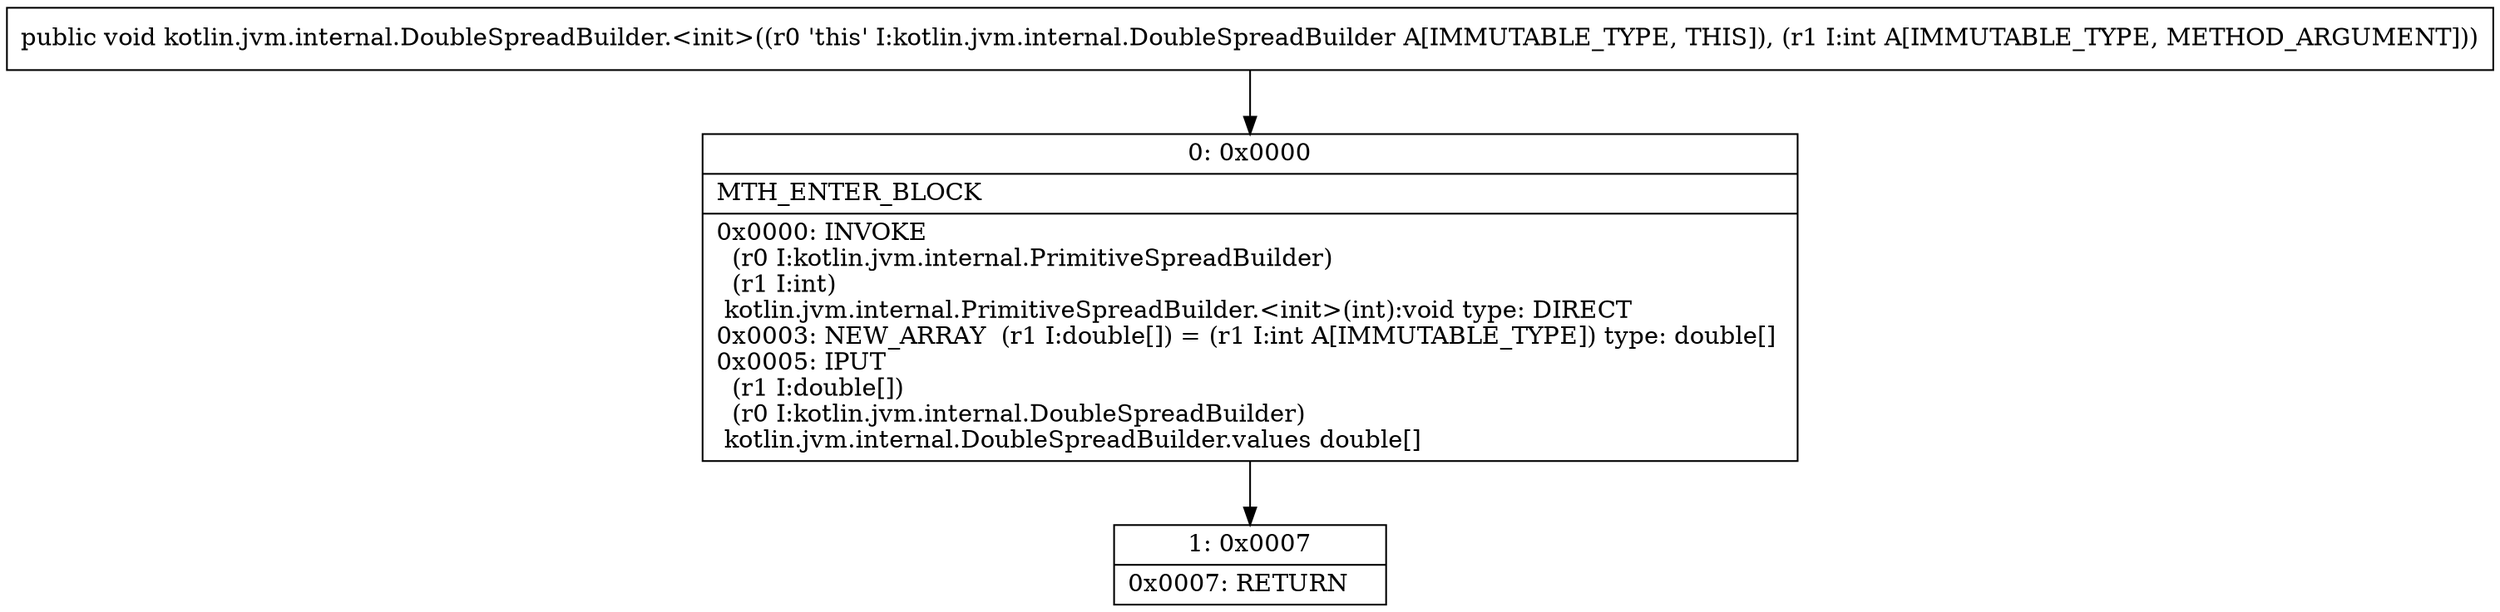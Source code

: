 digraph "CFG forkotlin.jvm.internal.DoubleSpreadBuilder.\<init\>(I)V" {
Node_0 [shape=record,label="{0\:\ 0x0000|MTH_ENTER_BLOCK\l|0x0000: INVOKE  \l  (r0 I:kotlin.jvm.internal.PrimitiveSpreadBuilder)\l  (r1 I:int)\l kotlin.jvm.internal.PrimitiveSpreadBuilder.\<init\>(int):void type: DIRECT \l0x0003: NEW_ARRAY  (r1 I:double[]) = (r1 I:int A[IMMUTABLE_TYPE]) type: double[] \l0x0005: IPUT  \l  (r1 I:double[])\l  (r0 I:kotlin.jvm.internal.DoubleSpreadBuilder)\l kotlin.jvm.internal.DoubleSpreadBuilder.values double[] \l}"];
Node_1 [shape=record,label="{1\:\ 0x0007|0x0007: RETURN   \l}"];
MethodNode[shape=record,label="{public void kotlin.jvm.internal.DoubleSpreadBuilder.\<init\>((r0 'this' I:kotlin.jvm.internal.DoubleSpreadBuilder A[IMMUTABLE_TYPE, THIS]), (r1 I:int A[IMMUTABLE_TYPE, METHOD_ARGUMENT])) }"];
MethodNode -> Node_0;
Node_0 -> Node_1;
}

